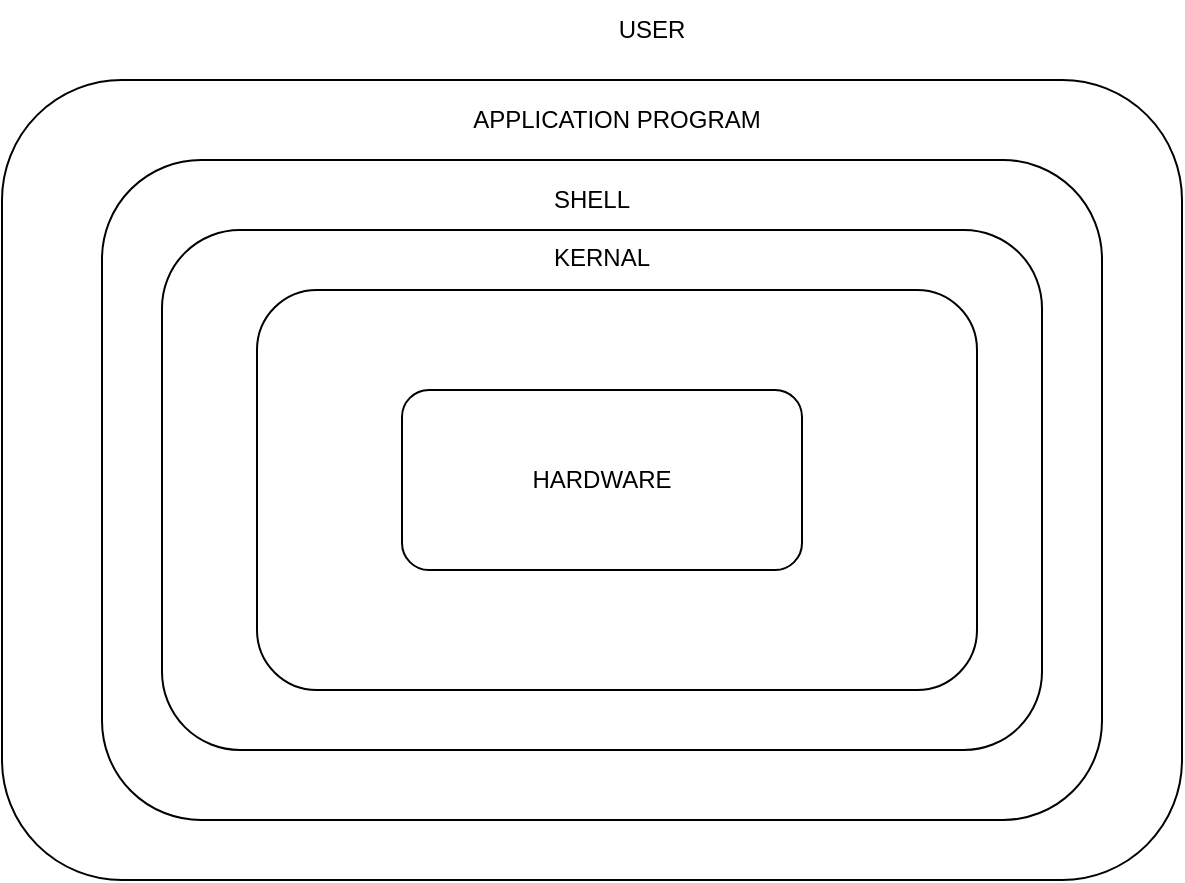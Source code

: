 <mxfile version="14.9.5" type="github">
  <diagram id="VjgA5M952RXM_GBiwoY_" name="Page-1">
    <mxGraphModel dx="1209" dy="562" grid="1" gridSize="10" guides="1" tooltips="1" connect="1" arrows="1" fold="1" page="1" pageScale="1" pageWidth="850" pageHeight="1100" math="0" shadow="0">
      <root>
        <mxCell id="0" />
        <mxCell id="1" parent="0" />
        <mxCell id="cBkiBqW2b7ifWm52wZ6L-1" value="" style="rounded=1;whiteSpace=wrap;html=1;" vertex="1" parent="1">
          <mxGeometry x="110" y="70" width="590" height="400" as="geometry" />
        </mxCell>
        <mxCell id="cBkiBqW2b7ifWm52wZ6L-3" value="USER" style="text;html=1;strokeColor=none;fillColor=none;align=center;verticalAlign=middle;whiteSpace=wrap;rounded=0;" vertex="1" parent="1">
          <mxGeometry x="350" y="30" width="170" height="30" as="geometry" />
        </mxCell>
        <mxCell id="cBkiBqW2b7ifWm52wZ6L-4" value="" style="rounded=1;whiteSpace=wrap;html=1;" vertex="1" parent="1">
          <mxGeometry x="160" y="110" width="500" height="330" as="geometry" />
        </mxCell>
        <mxCell id="cBkiBqW2b7ifWm52wZ6L-5" value="APPLICATION PROGRAM" style="text;html=1;strokeColor=none;fillColor=none;align=center;verticalAlign=middle;whiteSpace=wrap;rounded=0;" vertex="1" parent="1">
          <mxGeometry x="320" y="80" width="195" height="20" as="geometry" />
        </mxCell>
        <mxCell id="cBkiBqW2b7ifWm52wZ6L-6" value="" style="rounded=1;whiteSpace=wrap;html=1;" vertex="1" parent="1">
          <mxGeometry x="190" y="145" width="440" height="260" as="geometry" />
        </mxCell>
        <mxCell id="cBkiBqW2b7ifWm52wZ6L-7" value="SHELL" style="text;html=1;strokeColor=none;fillColor=none;align=center;verticalAlign=middle;whiteSpace=wrap;rounded=0;" vertex="1" parent="1">
          <mxGeometry x="305" y="120" width="200" height="20" as="geometry" />
        </mxCell>
        <mxCell id="cBkiBqW2b7ifWm52wZ6L-8" value="" style="rounded=1;whiteSpace=wrap;html=1;" vertex="1" parent="1">
          <mxGeometry x="237.5" y="175" width="360" height="200" as="geometry" />
        </mxCell>
        <mxCell id="cBkiBqW2b7ifWm52wZ6L-9" value="KERNAL" style="text;html=1;strokeColor=none;fillColor=none;align=center;verticalAlign=middle;whiteSpace=wrap;rounded=0;" vertex="1" parent="1">
          <mxGeometry x="390" y="149" width="40" height="20" as="geometry" />
        </mxCell>
        <mxCell id="cBkiBqW2b7ifWm52wZ6L-10" value="HARDWARE" style="rounded=1;whiteSpace=wrap;html=1;" vertex="1" parent="1">
          <mxGeometry x="310" y="225" width="200" height="90" as="geometry" />
        </mxCell>
      </root>
    </mxGraphModel>
  </diagram>
</mxfile>

